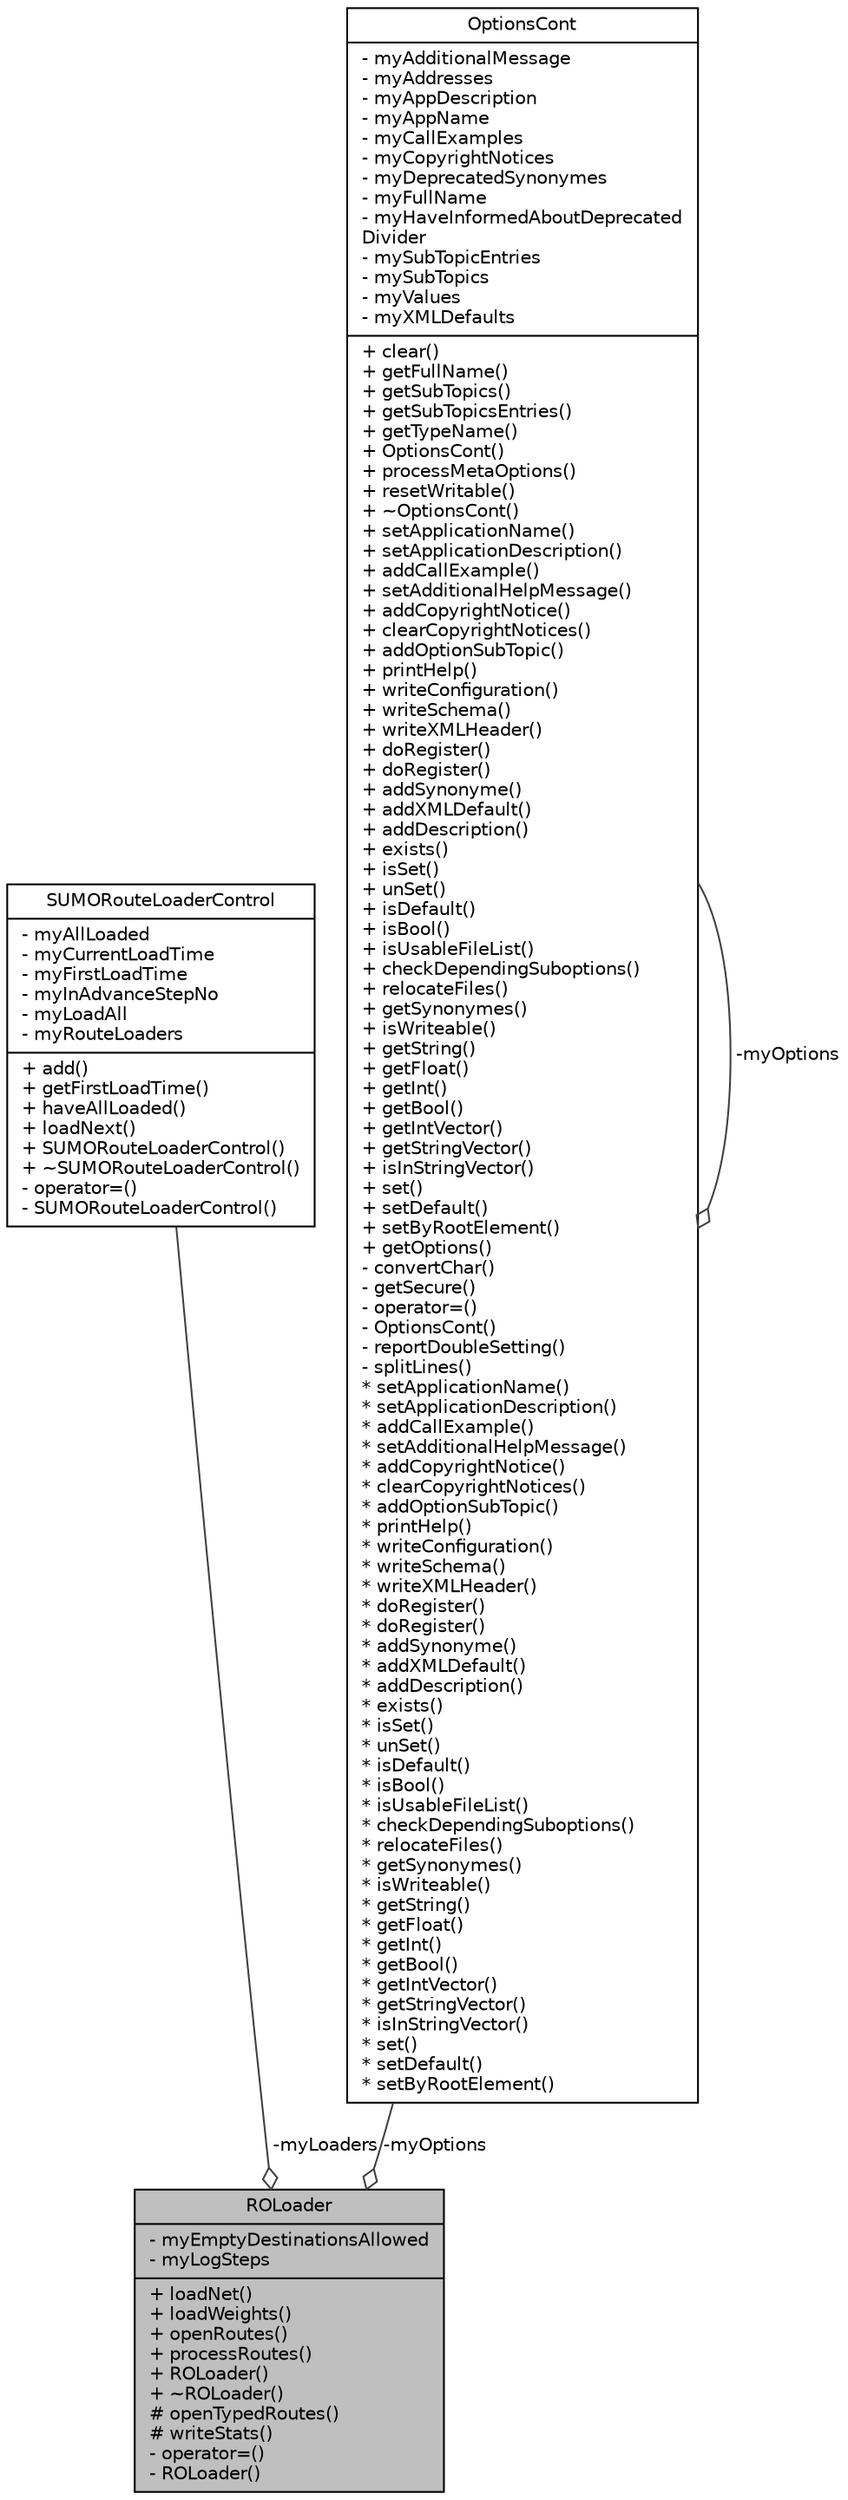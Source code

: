 digraph "ROLoader"
{
  edge [fontname="Helvetica",fontsize="10",labelfontname="Helvetica",labelfontsize="10"];
  node [fontname="Helvetica",fontsize="10",shape=record];
  Node1 [label="{ROLoader\n|- myEmptyDestinationsAllowed\l- myLogSteps\l|+ loadNet()\l+ loadWeights()\l+ openRoutes()\l+ processRoutes()\l+ ROLoader()\l+ ~ROLoader()\l# openTypedRoutes()\l# writeStats()\l- operator=()\l- ROLoader()\l}",height=0.2,width=0.4,color="black", fillcolor="grey75", style="filled", fontcolor="black"];
  Node2 -> Node1 [color="grey25",fontsize="10",style="solid",label=" -myLoaders" ,arrowhead="odiamond",fontname="Helvetica"];
  Node2 [label="{SUMORouteLoaderControl\n|- myAllLoaded\l- myCurrentLoadTime\l- myFirstLoadTime\l- myInAdvanceStepNo\l- myLoadAll\l- myRouteLoaders\l|+ add()\l+ getFirstLoadTime()\l+ haveAllLoaded()\l+ loadNext()\l+ SUMORouteLoaderControl()\l+ ~SUMORouteLoaderControl()\l- operator=()\l- SUMORouteLoaderControl()\l}",height=0.2,width=0.4,color="black", fillcolor="white", style="filled",URL="$d0/d33/class_s_u_m_o_route_loader_control.html"];
  Node3 -> Node1 [color="grey25",fontsize="10",style="solid",label=" -myOptions" ,arrowhead="odiamond",fontname="Helvetica"];
  Node3 [label="{OptionsCont\n|- myAdditionalMessage\l- myAddresses\l- myAppDescription\l- myAppName\l- myCallExamples\l- myCopyrightNotices\l- myDeprecatedSynonymes\l- myFullName\l- myHaveInformedAboutDeprecated\lDivider\l- mySubTopicEntries\l- mySubTopics\l- myValues\l- myXMLDefaults\l|+ clear()\l+ getFullName()\l+ getSubTopics()\l+ getSubTopicsEntries()\l+ getTypeName()\l+ OptionsCont()\l+ processMetaOptions()\l+ resetWritable()\l+ ~OptionsCont()\l+ setApplicationName()\l+ setApplicationDescription()\l+ addCallExample()\l+ setAdditionalHelpMessage()\l+ addCopyrightNotice()\l+ clearCopyrightNotices()\l+ addOptionSubTopic()\l+ printHelp()\l+ writeConfiguration()\l+ writeSchema()\l+ writeXMLHeader()\l+ doRegister()\l+ doRegister()\l+ addSynonyme()\l+ addXMLDefault()\l+ addDescription()\l+ exists()\l+ isSet()\l+ unSet()\l+ isDefault()\l+ isBool()\l+ isUsableFileList()\l+ checkDependingSuboptions()\l+ relocateFiles()\l+ getSynonymes()\l+ isWriteable()\l+ getString()\l+ getFloat()\l+ getInt()\l+ getBool()\l+ getIntVector()\l+ getStringVector()\l+ isInStringVector()\l+ set()\l+ setDefault()\l+ setByRootElement()\l+ getOptions()\l- convertChar()\l- getSecure()\l- operator=()\l- OptionsCont()\l- reportDoubleSetting()\l- splitLines()\l* setApplicationName()\l* setApplicationDescription()\l* addCallExample()\l* setAdditionalHelpMessage()\l* addCopyrightNotice()\l* clearCopyrightNotices()\l* addOptionSubTopic()\l* printHelp()\l* writeConfiguration()\l* writeSchema()\l* writeXMLHeader()\l* doRegister()\l* doRegister()\l* addSynonyme()\l* addXMLDefault()\l* addDescription()\l* exists()\l* isSet()\l* unSet()\l* isDefault()\l* isBool()\l* isUsableFileList()\l* checkDependingSuboptions()\l* relocateFiles()\l* getSynonymes()\l* isWriteable()\l* getString()\l* getFloat()\l* getInt()\l* getBool()\l* getIntVector()\l* getStringVector()\l* isInStringVector()\l* set()\l* setDefault()\l* setByRootElement()\l}",height=0.2,width=0.4,color="black", fillcolor="white", style="filled",URL="$db/d31/class_options_cont.html",tooltip="A storage for options typed value containers) "];
  Node3 -> Node3 [color="grey25",fontsize="10",style="solid",label=" -myOptions" ,arrowhead="odiamond",fontname="Helvetica"];
}

